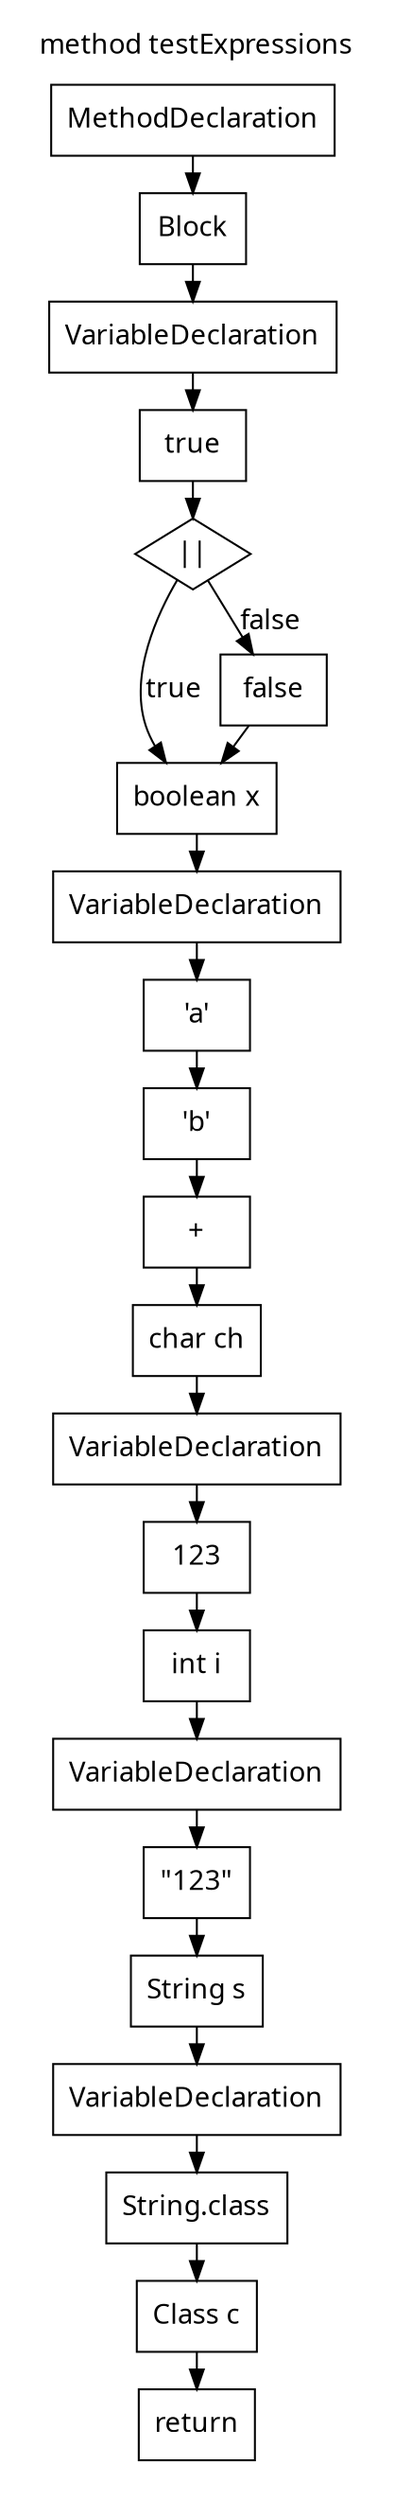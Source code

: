 digraph G {
  node [
    shape = rect;
    fontname = "Handlee";
  ]
  edge [
    fontname = "Handlee";
  ]
  bgcolor = transparent;
  fontname = "Handlee";
  compound = true;
  s_8 [
    class = "methodDeclaration";
    label = "MethodDeclaration";
    fillcolor = white;
    style = filled;
  ];
  s_8_3 [
    class = "block";
    label = "Block";
    fillcolor = white;
    style = filled;
  ];
  s_11 [
    class = "variableDeclaration";
    label = "VariableDeclaration";
    fillcolor = white;
    style = filled;
  ];
  s_11_2 [
    class = "variableDeclarationFragment";
    label = "boolean x";
    fillcolor = white;
    style = filled;
  ];
  s_11_4 [
    class = "infixExpression infixConditional";
    label = "||";
    fillcolor = white;
    shape = diamond;
    style = filled;
  ];
  s_11_5 [
    class = "booleanLiteral literal";
    label = "true";
    fillcolor = white;
    style = filled;
  ];
  s_11_6 [
    class = "booleanLiteral literal";
    label = "false";
    fillcolor = white;
    style = filled;
  ];
  s_12 [
    class = "variableDeclaration";
    label = "VariableDeclaration";
    fillcolor = white;
    style = filled;
  ];
  s_12_2 [
    class = "variableDeclarationFragment";
    label = "char ch";
    fillcolor = white;
    style = filled;
  ];
  s_12_4 [
    class = "infixExpression";
    label = "+";
    fillcolor = white;
    style = filled;
  ];
  s_12_5 [
    class = "characterLiteral literal";
    label = "'a'";
    fillcolor = white;
    style = filled;
  ];
  s_12_6 [
    class = "characterLiteral literal";
    label = "'b'";
    fillcolor = white;
    style = filled;
  ];
  s_13 [
    class = "variableDeclaration";
    label = "VariableDeclaration";
    fillcolor = white;
    style = filled;
  ];
  s_13_2 [
    class = "variableDeclarationFragment";
    label = "int i";
    fillcolor = white;
    style = filled;
  ];
  s_13_4 [
    class = "numberLiteral literal";
    label = "123";
    fillcolor = white;
    style = filled;
  ];
  s_14 [
    class = "variableDeclaration";
    label = "VariableDeclaration";
    fillcolor = white;
    style = filled;
  ];
  s_14_3 [
    class = "variableDeclarationFragment";
    label = "String s";
    fillcolor = white;
    style = filled;
  ];
  s_14_5 [
    class = "stringLiteral literal";
    label = "\"123\"";
    fillcolor = white;
    style = filled;
  ];
  s_15 [
    class = "variableDeclaration";
    label = "VariableDeclaration";
    fillcolor = white;
    style = filled;
  ];
  s_15_3 [
    class = "variableDeclarationFragment";
    label = "Class c";
    fillcolor = white;
    style = filled;
  ];
  s_15_5 [
    class = "typeLiteral literal";
    label = "String.class";
    fillcolor = white;
    style = filled;
  ];
  m_17 [
    class = "method end";
    label = "return";
    fillcolor = white;
    style = filled;
  ];
  s_8 -> s_8_3;
  s_8_3 -> s_11;
  s_11 -> s_11_5;
  s_11_5 -> s_11_4;
  s_11_4 -> s_11_6 [
    label="false";
  ];
  s_11_4 -> s_11_2 [
    label="true";
  ];
  s_11_6 -> s_11_2;
  s_11_2 -> s_12;
  s_12 -> s_12_5;
  s_12_5 -> s_12_6;
  s_12_6 -> s_12_4;
  s_12_4 -> s_12_2;
  s_12_2 -> s_13;
  s_13 -> s_13_4;
  s_13_4 -> s_13_2;
  s_13_2 -> s_14;
  s_14 -> s_14_5;
  s_14_5 -> s_14_3;
  s_14_3 -> s_15;
  s_15 -> s_15_5;
  s_15_5 -> s_15_3;
  s_15_3 -> m_17;

  subgraph cluster_m_8 {
    label="method testExpressions";
    labeljust = "l";
    ranksep = 0.5;
    pencolor = transparent;
    s_8; s_8_3; s_11; s_11_2; s_11_4; s_11_5; s_11_6; s_12; s_12_2; s_12_4; s_12_5; s_12_6; s_13; s_13_2; s_13_4; s_14; s_14_3; s_14_5; s_15; s_15_3; s_15_5; m_17;
  }
}

